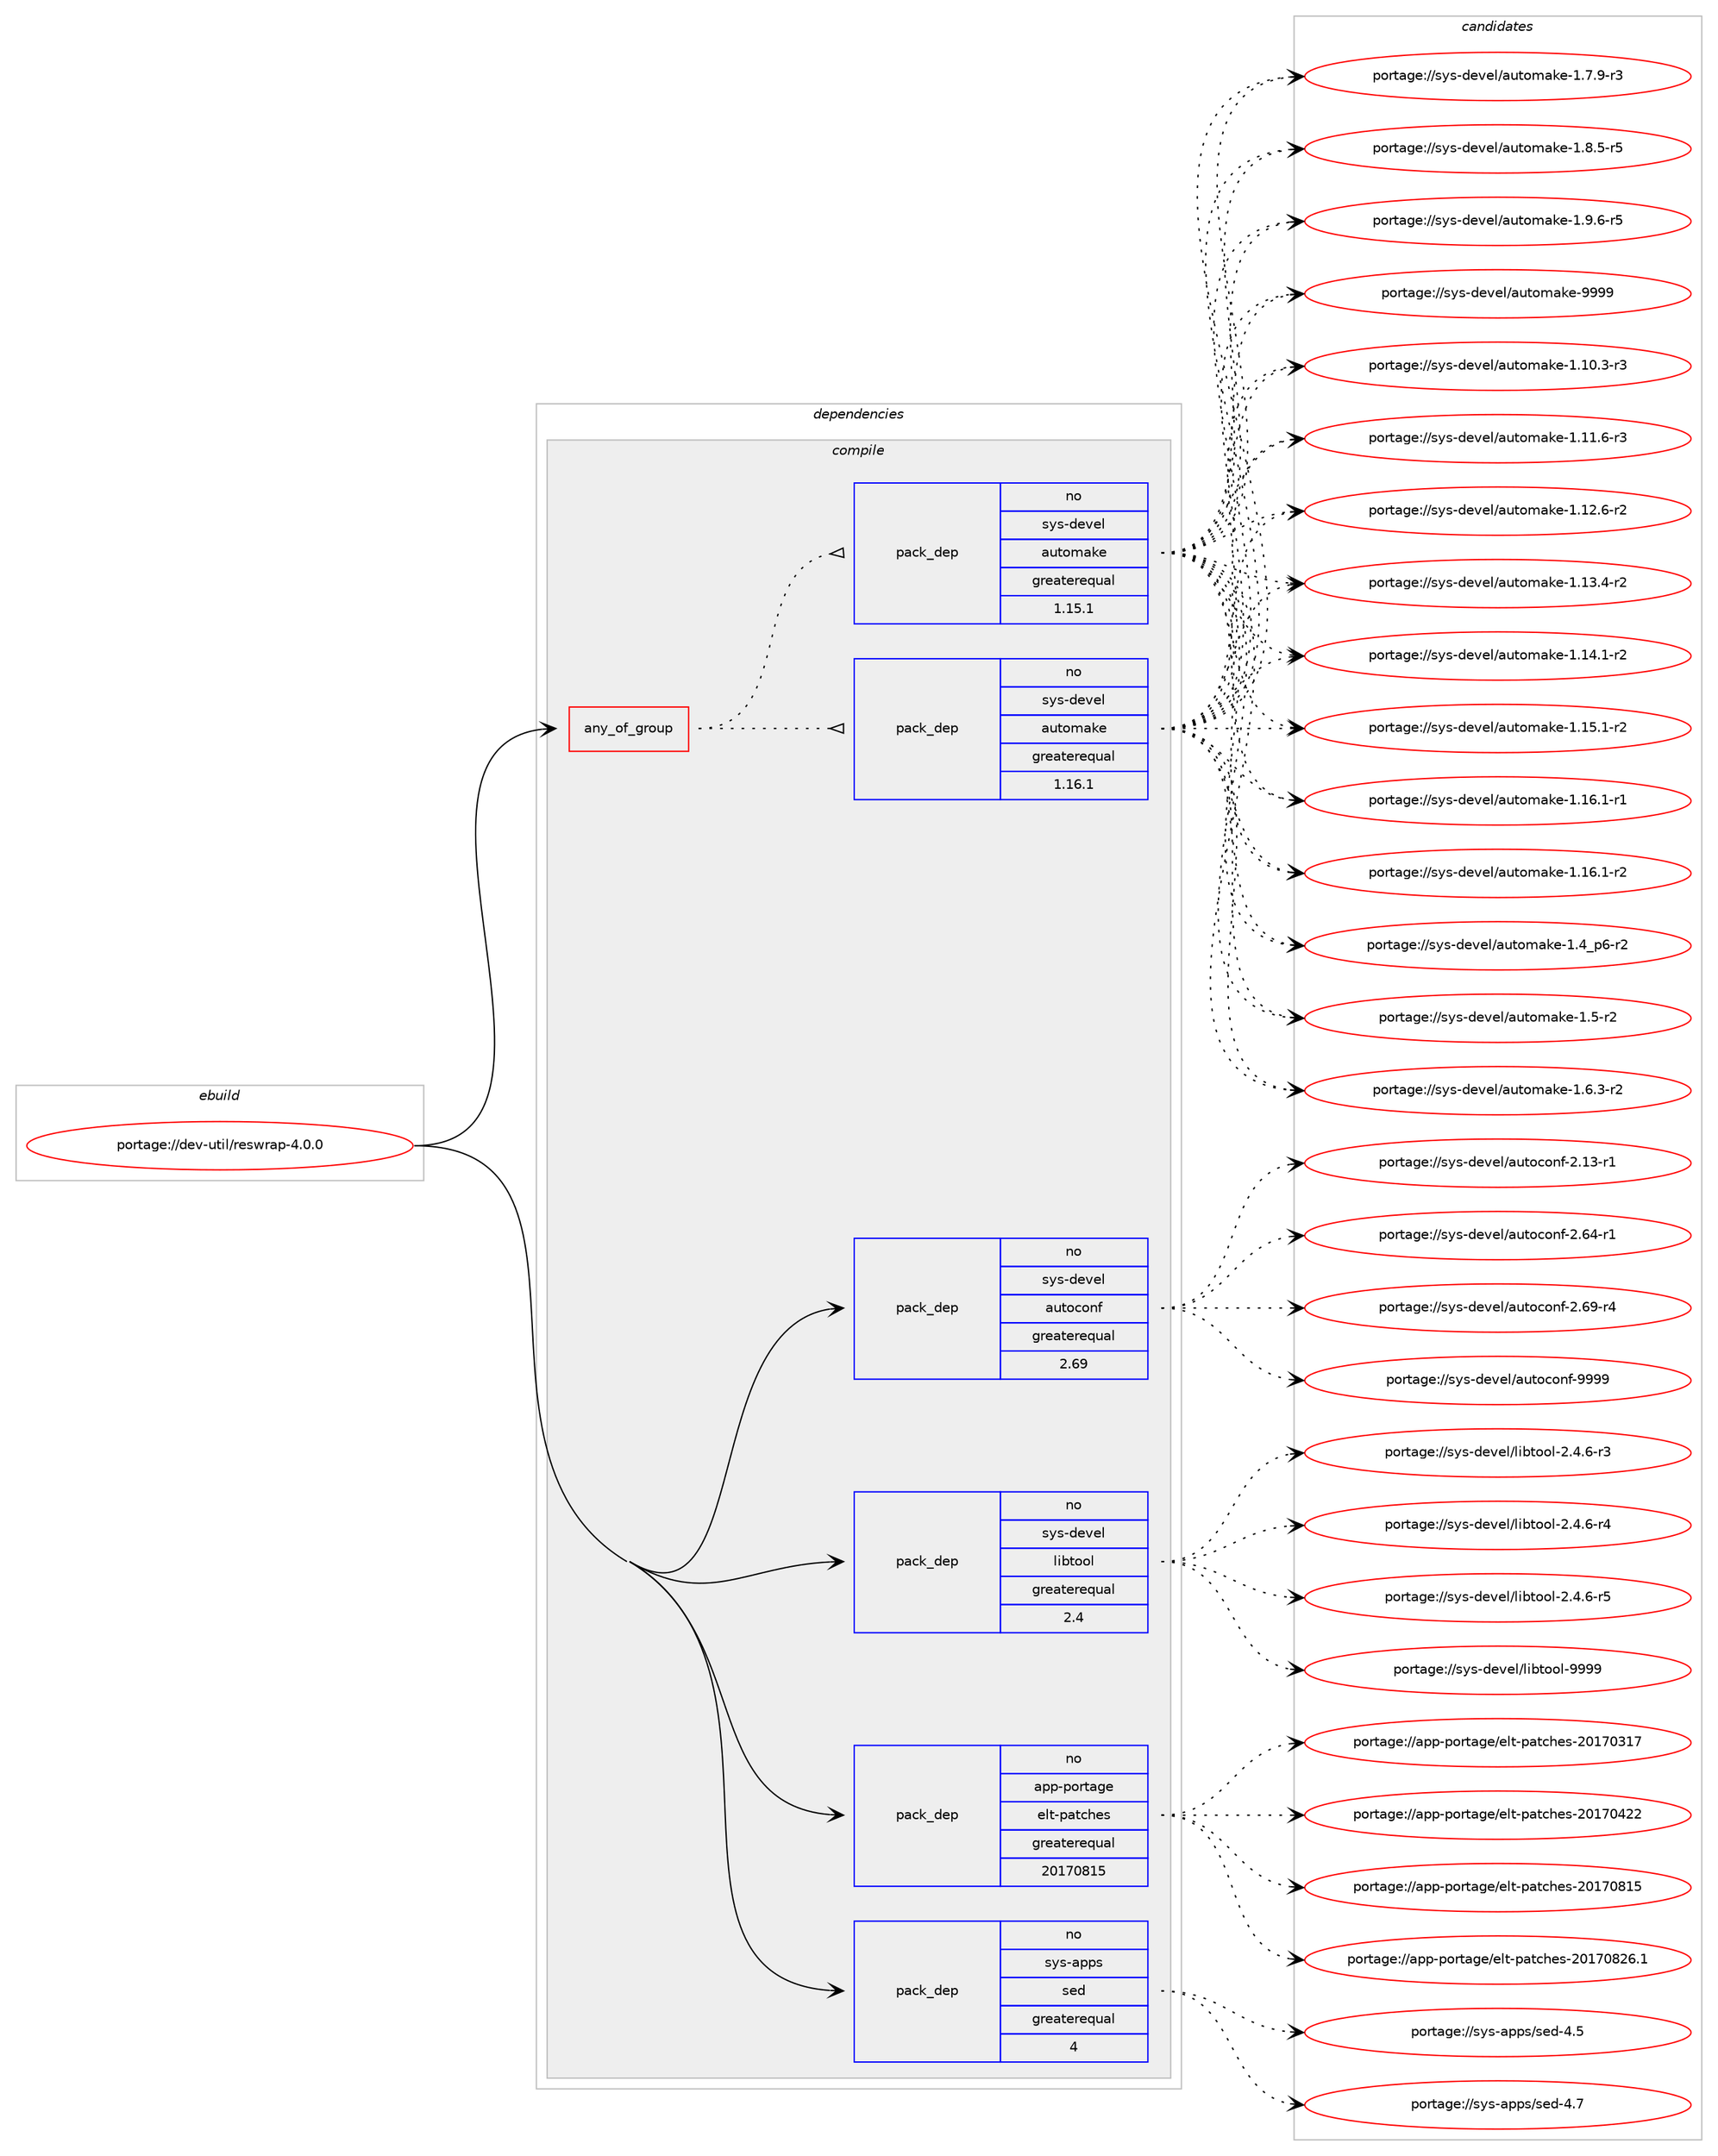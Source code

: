 digraph prolog {

# *************
# Graph options
# *************

newrank=true;
concentrate=true;
compound=true;
graph [rankdir=LR,fontname=Helvetica,fontsize=10,ranksep=1.5];#, ranksep=2.5, nodesep=0.2];
edge  [arrowhead=vee];
node  [fontname=Helvetica,fontsize=10];

# **********
# The ebuild
# **********

subgraph cluster_leftcol {
color=gray;
rank=same;
label=<<i>ebuild</i>>;
id [label="portage://dev-util/reswrap-4.0.0", color=red, width=4, href="../dev-util/reswrap-4.0.0.svg"];
}

# ****************
# The dependencies
# ****************

subgraph cluster_midcol {
color=gray;
label=<<i>dependencies</i>>;
subgraph cluster_compile {
fillcolor="#eeeeee";
style=filled;
label=<<i>compile</i>>;
subgraph any3625 {
dependency264961 [label=<<TABLE BORDER="0" CELLBORDER="1" CELLSPACING="0" CELLPADDING="4"><TR><TD CELLPADDING="10">any_of_group</TD></TR></TABLE>>, shape=none, color=red];subgraph pack189537 {
dependency264962 [label=<<TABLE BORDER="0" CELLBORDER="1" CELLSPACING="0" CELLPADDING="4" WIDTH="220"><TR><TD ROWSPAN="6" CELLPADDING="30">pack_dep</TD></TR><TR><TD WIDTH="110">no</TD></TR><TR><TD>sys-devel</TD></TR><TR><TD>automake</TD></TR><TR><TD>greaterequal</TD></TR><TR><TD>1.16.1</TD></TR></TABLE>>, shape=none, color=blue];
}
dependency264961:e -> dependency264962:w [weight=20,style="dotted",arrowhead="oinv"];
subgraph pack189538 {
dependency264963 [label=<<TABLE BORDER="0" CELLBORDER="1" CELLSPACING="0" CELLPADDING="4" WIDTH="220"><TR><TD ROWSPAN="6" CELLPADDING="30">pack_dep</TD></TR><TR><TD WIDTH="110">no</TD></TR><TR><TD>sys-devel</TD></TR><TR><TD>automake</TD></TR><TR><TD>greaterequal</TD></TR><TR><TD>1.15.1</TD></TR></TABLE>>, shape=none, color=blue];
}
dependency264961:e -> dependency264963:w [weight=20,style="dotted",arrowhead="oinv"];
}
id:e -> dependency264961:w [weight=20,style="solid",arrowhead="vee"];
subgraph pack189539 {
dependency264964 [label=<<TABLE BORDER="0" CELLBORDER="1" CELLSPACING="0" CELLPADDING="4" WIDTH="220"><TR><TD ROWSPAN="6" CELLPADDING="30">pack_dep</TD></TR><TR><TD WIDTH="110">no</TD></TR><TR><TD>app-portage</TD></TR><TR><TD>elt-patches</TD></TR><TR><TD>greaterequal</TD></TR><TR><TD>20170815</TD></TR></TABLE>>, shape=none, color=blue];
}
id:e -> dependency264964:w [weight=20,style="solid",arrowhead="vee"];
subgraph pack189540 {
dependency264965 [label=<<TABLE BORDER="0" CELLBORDER="1" CELLSPACING="0" CELLPADDING="4" WIDTH="220"><TR><TD ROWSPAN="6" CELLPADDING="30">pack_dep</TD></TR><TR><TD WIDTH="110">no</TD></TR><TR><TD>sys-apps</TD></TR><TR><TD>sed</TD></TR><TR><TD>greaterequal</TD></TR><TR><TD>4</TD></TR></TABLE>>, shape=none, color=blue];
}
id:e -> dependency264965:w [weight=20,style="solid",arrowhead="vee"];
subgraph pack189541 {
dependency264966 [label=<<TABLE BORDER="0" CELLBORDER="1" CELLSPACING="0" CELLPADDING="4" WIDTH="220"><TR><TD ROWSPAN="6" CELLPADDING="30">pack_dep</TD></TR><TR><TD WIDTH="110">no</TD></TR><TR><TD>sys-devel</TD></TR><TR><TD>autoconf</TD></TR><TR><TD>greaterequal</TD></TR><TR><TD>2.69</TD></TR></TABLE>>, shape=none, color=blue];
}
id:e -> dependency264966:w [weight=20,style="solid",arrowhead="vee"];
subgraph pack189542 {
dependency264967 [label=<<TABLE BORDER="0" CELLBORDER="1" CELLSPACING="0" CELLPADDING="4" WIDTH="220"><TR><TD ROWSPAN="6" CELLPADDING="30">pack_dep</TD></TR><TR><TD WIDTH="110">no</TD></TR><TR><TD>sys-devel</TD></TR><TR><TD>libtool</TD></TR><TR><TD>greaterequal</TD></TR><TR><TD>2.4</TD></TR></TABLE>>, shape=none, color=blue];
}
id:e -> dependency264967:w [weight=20,style="solid",arrowhead="vee"];
}
subgraph cluster_compileandrun {
fillcolor="#eeeeee";
style=filled;
label=<<i>compile and run</i>>;
}
subgraph cluster_run {
fillcolor="#eeeeee";
style=filled;
label=<<i>run</i>>;
}
}

# **************
# The candidates
# **************

subgraph cluster_choices {
rank=same;
color=gray;
label=<<i>candidates</i>>;

subgraph choice189537 {
color=black;
nodesep=1;
choiceportage11512111545100101118101108479711711611110997107101454946494846514511451 [label="portage://sys-devel/automake-1.10.3-r3", color=red, width=4,href="../sys-devel/automake-1.10.3-r3.svg"];
choiceportage11512111545100101118101108479711711611110997107101454946494946544511451 [label="portage://sys-devel/automake-1.11.6-r3", color=red, width=4,href="../sys-devel/automake-1.11.6-r3.svg"];
choiceportage11512111545100101118101108479711711611110997107101454946495046544511450 [label="portage://sys-devel/automake-1.12.6-r2", color=red, width=4,href="../sys-devel/automake-1.12.6-r2.svg"];
choiceportage11512111545100101118101108479711711611110997107101454946495146524511450 [label="portage://sys-devel/automake-1.13.4-r2", color=red, width=4,href="../sys-devel/automake-1.13.4-r2.svg"];
choiceportage11512111545100101118101108479711711611110997107101454946495246494511450 [label="portage://sys-devel/automake-1.14.1-r2", color=red, width=4,href="../sys-devel/automake-1.14.1-r2.svg"];
choiceportage11512111545100101118101108479711711611110997107101454946495346494511450 [label="portage://sys-devel/automake-1.15.1-r2", color=red, width=4,href="../sys-devel/automake-1.15.1-r2.svg"];
choiceportage11512111545100101118101108479711711611110997107101454946495446494511449 [label="portage://sys-devel/automake-1.16.1-r1", color=red, width=4,href="../sys-devel/automake-1.16.1-r1.svg"];
choiceportage11512111545100101118101108479711711611110997107101454946495446494511450 [label="portage://sys-devel/automake-1.16.1-r2", color=red, width=4,href="../sys-devel/automake-1.16.1-r2.svg"];
choiceportage115121115451001011181011084797117116111109971071014549465295112544511450 [label="portage://sys-devel/automake-1.4_p6-r2", color=red, width=4,href="../sys-devel/automake-1.4_p6-r2.svg"];
choiceportage11512111545100101118101108479711711611110997107101454946534511450 [label="portage://sys-devel/automake-1.5-r2", color=red, width=4,href="../sys-devel/automake-1.5-r2.svg"];
choiceportage115121115451001011181011084797117116111109971071014549465446514511450 [label="portage://sys-devel/automake-1.6.3-r2", color=red, width=4,href="../sys-devel/automake-1.6.3-r2.svg"];
choiceportage115121115451001011181011084797117116111109971071014549465546574511451 [label="portage://sys-devel/automake-1.7.9-r3", color=red, width=4,href="../sys-devel/automake-1.7.9-r3.svg"];
choiceportage115121115451001011181011084797117116111109971071014549465646534511453 [label="portage://sys-devel/automake-1.8.5-r5", color=red, width=4,href="../sys-devel/automake-1.8.5-r5.svg"];
choiceportage115121115451001011181011084797117116111109971071014549465746544511453 [label="portage://sys-devel/automake-1.9.6-r5", color=red, width=4,href="../sys-devel/automake-1.9.6-r5.svg"];
choiceportage115121115451001011181011084797117116111109971071014557575757 [label="portage://sys-devel/automake-9999", color=red, width=4,href="../sys-devel/automake-9999.svg"];
dependency264962:e -> choiceportage11512111545100101118101108479711711611110997107101454946494846514511451:w [style=dotted,weight="100"];
dependency264962:e -> choiceportage11512111545100101118101108479711711611110997107101454946494946544511451:w [style=dotted,weight="100"];
dependency264962:e -> choiceportage11512111545100101118101108479711711611110997107101454946495046544511450:w [style=dotted,weight="100"];
dependency264962:e -> choiceportage11512111545100101118101108479711711611110997107101454946495146524511450:w [style=dotted,weight="100"];
dependency264962:e -> choiceportage11512111545100101118101108479711711611110997107101454946495246494511450:w [style=dotted,weight="100"];
dependency264962:e -> choiceportage11512111545100101118101108479711711611110997107101454946495346494511450:w [style=dotted,weight="100"];
dependency264962:e -> choiceportage11512111545100101118101108479711711611110997107101454946495446494511449:w [style=dotted,weight="100"];
dependency264962:e -> choiceportage11512111545100101118101108479711711611110997107101454946495446494511450:w [style=dotted,weight="100"];
dependency264962:e -> choiceportage115121115451001011181011084797117116111109971071014549465295112544511450:w [style=dotted,weight="100"];
dependency264962:e -> choiceportage11512111545100101118101108479711711611110997107101454946534511450:w [style=dotted,weight="100"];
dependency264962:e -> choiceportage115121115451001011181011084797117116111109971071014549465446514511450:w [style=dotted,weight="100"];
dependency264962:e -> choiceportage115121115451001011181011084797117116111109971071014549465546574511451:w [style=dotted,weight="100"];
dependency264962:e -> choiceportage115121115451001011181011084797117116111109971071014549465646534511453:w [style=dotted,weight="100"];
dependency264962:e -> choiceportage115121115451001011181011084797117116111109971071014549465746544511453:w [style=dotted,weight="100"];
dependency264962:e -> choiceportage115121115451001011181011084797117116111109971071014557575757:w [style=dotted,weight="100"];
}
subgraph choice189538 {
color=black;
nodesep=1;
choiceportage11512111545100101118101108479711711611110997107101454946494846514511451 [label="portage://sys-devel/automake-1.10.3-r3", color=red, width=4,href="../sys-devel/automake-1.10.3-r3.svg"];
choiceportage11512111545100101118101108479711711611110997107101454946494946544511451 [label="portage://sys-devel/automake-1.11.6-r3", color=red, width=4,href="../sys-devel/automake-1.11.6-r3.svg"];
choiceportage11512111545100101118101108479711711611110997107101454946495046544511450 [label="portage://sys-devel/automake-1.12.6-r2", color=red, width=4,href="../sys-devel/automake-1.12.6-r2.svg"];
choiceportage11512111545100101118101108479711711611110997107101454946495146524511450 [label="portage://sys-devel/automake-1.13.4-r2", color=red, width=4,href="../sys-devel/automake-1.13.4-r2.svg"];
choiceportage11512111545100101118101108479711711611110997107101454946495246494511450 [label="portage://sys-devel/automake-1.14.1-r2", color=red, width=4,href="../sys-devel/automake-1.14.1-r2.svg"];
choiceportage11512111545100101118101108479711711611110997107101454946495346494511450 [label="portage://sys-devel/automake-1.15.1-r2", color=red, width=4,href="../sys-devel/automake-1.15.1-r2.svg"];
choiceportage11512111545100101118101108479711711611110997107101454946495446494511449 [label="portage://sys-devel/automake-1.16.1-r1", color=red, width=4,href="../sys-devel/automake-1.16.1-r1.svg"];
choiceportage11512111545100101118101108479711711611110997107101454946495446494511450 [label="portage://sys-devel/automake-1.16.1-r2", color=red, width=4,href="../sys-devel/automake-1.16.1-r2.svg"];
choiceportage115121115451001011181011084797117116111109971071014549465295112544511450 [label="portage://sys-devel/automake-1.4_p6-r2", color=red, width=4,href="../sys-devel/automake-1.4_p6-r2.svg"];
choiceportage11512111545100101118101108479711711611110997107101454946534511450 [label="portage://sys-devel/automake-1.5-r2", color=red, width=4,href="../sys-devel/automake-1.5-r2.svg"];
choiceportage115121115451001011181011084797117116111109971071014549465446514511450 [label="portage://sys-devel/automake-1.6.3-r2", color=red, width=4,href="../sys-devel/automake-1.6.3-r2.svg"];
choiceportage115121115451001011181011084797117116111109971071014549465546574511451 [label="portage://sys-devel/automake-1.7.9-r3", color=red, width=4,href="../sys-devel/automake-1.7.9-r3.svg"];
choiceportage115121115451001011181011084797117116111109971071014549465646534511453 [label="portage://sys-devel/automake-1.8.5-r5", color=red, width=4,href="../sys-devel/automake-1.8.5-r5.svg"];
choiceportage115121115451001011181011084797117116111109971071014549465746544511453 [label="portage://sys-devel/automake-1.9.6-r5", color=red, width=4,href="../sys-devel/automake-1.9.6-r5.svg"];
choiceportage115121115451001011181011084797117116111109971071014557575757 [label="portage://sys-devel/automake-9999", color=red, width=4,href="../sys-devel/automake-9999.svg"];
dependency264963:e -> choiceportage11512111545100101118101108479711711611110997107101454946494846514511451:w [style=dotted,weight="100"];
dependency264963:e -> choiceportage11512111545100101118101108479711711611110997107101454946494946544511451:w [style=dotted,weight="100"];
dependency264963:e -> choiceportage11512111545100101118101108479711711611110997107101454946495046544511450:w [style=dotted,weight="100"];
dependency264963:e -> choiceportage11512111545100101118101108479711711611110997107101454946495146524511450:w [style=dotted,weight="100"];
dependency264963:e -> choiceportage11512111545100101118101108479711711611110997107101454946495246494511450:w [style=dotted,weight="100"];
dependency264963:e -> choiceportage11512111545100101118101108479711711611110997107101454946495346494511450:w [style=dotted,weight="100"];
dependency264963:e -> choiceportage11512111545100101118101108479711711611110997107101454946495446494511449:w [style=dotted,weight="100"];
dependency264963:e -> choiceportage11512111545100101118101108479711711611110997107101454946495446494511450:w [style=dotted,weight="100"];
dependency264963:e -> choiceportage115121115451001011181011084797117116111109971071014549465295112544511450:w [style=dotted,weight="100"];
dependency264963:e -> choiceportage11512111545100101118101108479711711611110997107101454946534511450:w [style=dotted,weight="100"];
dependency264963:e -> choiceportage115121115451001011181011084797117116111109971071014549465446514511450:w [style=dotted,weight="100"];
dependency264963:e -> choiceportage115121115451001011181011084797117116111109971071014549465546574511451:w [style=dotted,weight="100"];
dependency264963:e -> choiceportage115121115451001011181011084797117116111109971071014549465646534511453:w [style=dotted,weight="100"];
dependency264963:e -> choiceportage115121115451001011181011084797117116111109971071014549465746544511453:w [style=dotted,weight="100"];
dependency264963:e -> choiceportage115121115451001011181011084797117116111109971071014557575757:w [style=dotted,weight="100"];
}
subgraph choice189539 {
color=black;
nodesep=1;
choiceportage97112112451121111141169710310147101108116451129711699104101115455048495548514955 [label="portage://app-portage/elt-patches-20170317", color=red, width=4,href="../app-portage/elt-patches-20170317.svg"];
choiceportage97112112451121111141169710310147101108116451129711699104101115455048495548525050 [label="portage://app-portage/elt-patches-20170422", color=red, width=4,href="../app-portage/elt-patches-20170422.svg"];
choiceportage97112112451121111141169710310147101108116451129711699104101115455048495548564953 [label="portage://app-portage/elt-patches-20170815", color=red, width=4,href="../app-portage/elt-patches-20170815.svg"];
choiceportage971121124511211111411697103101471011081164511297116991041011154550484955485650544649 [label="portage://app-portage/elt-patches-20170826.1", color=red, width=4,href="../app-portage/elt-patches-20170826.1.svg"];
dependency264964:e -> choiceportage97112112451121111141169710310147101108116451129711699104101115455048495548514955:w [style=dotted,weight="100"];
dependency264964:e -> choiceportage97112112451121111141169710310147101108116451129711699104101115455048495548525050:w [style=dotted,weight="100"];
dependency264964:e -> choiceportage97112112451121111141169710310147101108116451129711699104101115455048495548564953:w [style=dotted,weight="100"];
dependency264964:e -> choiceportage971121124511211111411697103101471011081164511297116991041011154550484955485650544649:w [style=dotted,weight="100"];
}
subgraph choice189540 {
color=black;
nodesep=1;
choiceportage11512111545971121121154711510110045524653 [label="portage://sys-apps/sed-4.5", color=red, width=4,href="../sys-apps/sed-4.5.svg"];
choiceportage11512111545971121121154711510110045524655 [label="portage://sys-apps/sed-4.7", color=red, width=4,href="../sys-apps/sed-4.7.svg"];
dependency264965:e -> choiceportage11512111545971121121154711510110045524653:w [style=dotted,weight="100"];
dependency264965:e -> choiceportage11512111545971121121154711510110045524655:w [style=dotted,weight="100"];
}
subgraph choice189541 {
color=black;
nodesep=1;
choiceportage1151211154510010111810110847971171161119911111010245504649514511449 [label="portage://sys-devel/autoconf-2.13-r1", color=red, width=4,href="../sys-devel/autoconf-2.13-r1.svg"];
choiceportage1151211154510010111810110847971171161119911111010245504654524511449 [label="portage://sys-devel/autoconf-2.64-r1", color=red, width=4,href="../sys-devel/autoconf-2.64-r1.svg"];
choiceportage1151211154510010111810110847971171161119911111010245504654574511452 [label="portage://sys-devel/autoconf-2.69-r4", color=red, width=4,href="../sys-devel/autoconf-2.69-r4.svg"];
choiceportage115121115451001011181011084797117116111991111101024557575757 [label="portage://sys-devel/autoconf-9999", color=red, width=4,href="../sys-devel/autoconf-9999.svg"];
dependency264966:e -> choiceportage1151211154510010111810110847971171161119911111010245504649514511449:w [style=dotted,weight="100"];
dependency264966:e -> choiceportage1151211154510010111810110847971171161119911111010245504654524511449:w [style=dotted,weight="100"];
dependency264966:e -> choiceportage1151211154510010111810110847971171161119911111010245504654574511452:w [style=dotted,weight="100"];
dependency264966:e -> choiceportage115121115451001011181011084797117116111991111101024557575757:w [style=dotted,weight="100"];
}
subgraph choice189542 {
color=black;
nodesep=1;
choiceportage1151211154510010111810110847108105981161111111084550465246544511451 [label="portage://sys-devel/libtool-2.4.6-r3", color=red, width=4,href="../sys-devel/libtool-2.4.6-r3.svg"];
choiceportage1151211154510010111810110847108105981161111111084550465246544511452 [label="portage://sys-devel/libtool-2.4.6-r4", color=red, width=4,href="../sys-devel/libtool-2.4.6-r4.svg"];
choiceportage1151211154510010111810110847108105981161111111084550465246544511453 [label="portage://sys-devel/libtool-2.4.6-r5", color=red, width=4,href="../sys-devel/libtool-2.4.6-r5.svg"];
choiceportage1151211154510010111810110847108105981161111111084557575757 [label="portage://sys-devel/libtool-9999", color=red, width=4,href="../sys-devel/libtool-9999.svg"];
dependency264967:e -> choiceportage1151211154510010111810110847108105981161111111084550465246544511451:w [style=dotted,weight="100"];
dependency264967:e -> choiceportage1151211154510010111810110847108105981161111111084550465246544511452:w [style=dotted,weight="100"];
dependency264967:e -> choiceportage1151211154510010111810110847108105981161111111084550465246544511453:w [style=dotted,weight="100"];
dependency264967:e -> choiceportage1151211154510010111810110847108105981161111111084557575757:w [style=dotted,weight="100"];
}
}

}

